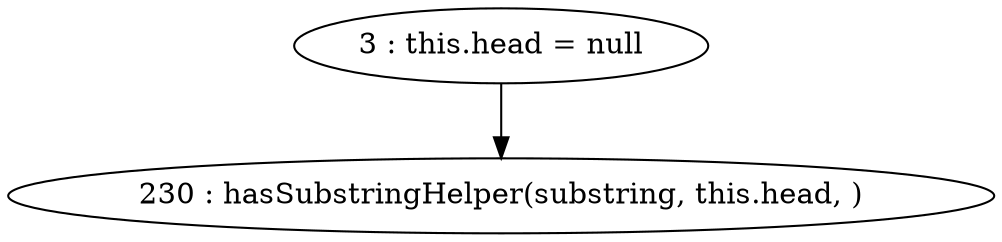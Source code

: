 digraph G {
"3 : this.head = null"
"3 : this.head = null" -> "230 : hasSubstringHelper(substring, this.head, )"
"230 : hasSubstringHelper(substring, this.head, )"
}